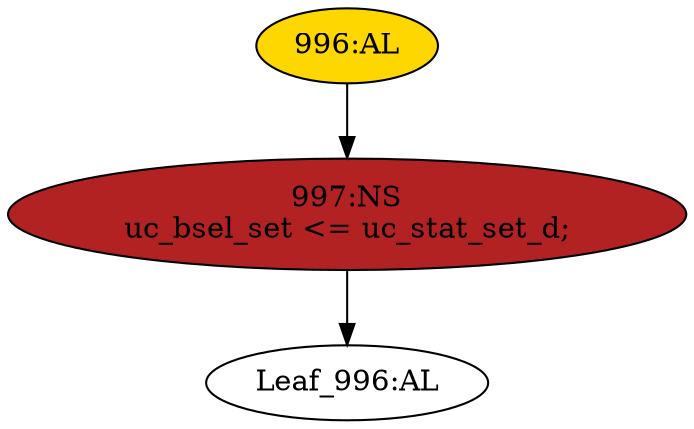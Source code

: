 strict digraph "" {
	node [label="\N"];
	"Leaf_996:AL"	 [def_var="['uc_bsel_set']",
		label="Leaf_996:AL"];
	"997:NS"	 [ast="<pyverilog.vparser.ast.NonblockingSubstitution object at 0x7fae5e115a10>",
		fillcolor=firebrick,
		label="997:NS
uc_bsel_set <= uc_stat_set_d;",
		statements="[<pyverilog.vparser.ast.NonblockingSubstitution object at 0x7fae5e115a10>]",
		style=filled,
		typ=NonblockingSubstitution];
	"997:NS" -> "Leaf_996:AL"	 [cond="[]",
		lineno=None];
	"996:AL"	 [ast="<pyverilog.vparser.ast.Always object at 0x7fae5e115b90>",
		clk_sens=True,
		fillcolor=gold,
		label="996:AL",
		sens="['clk']",
		statements="[]",
		style=filled,
		typ=Always,
		use_var="['uc_stat_set_d']"];
	"996:AL" -> "997:NS"	 [cond="[]",
		lineno=None];
}
